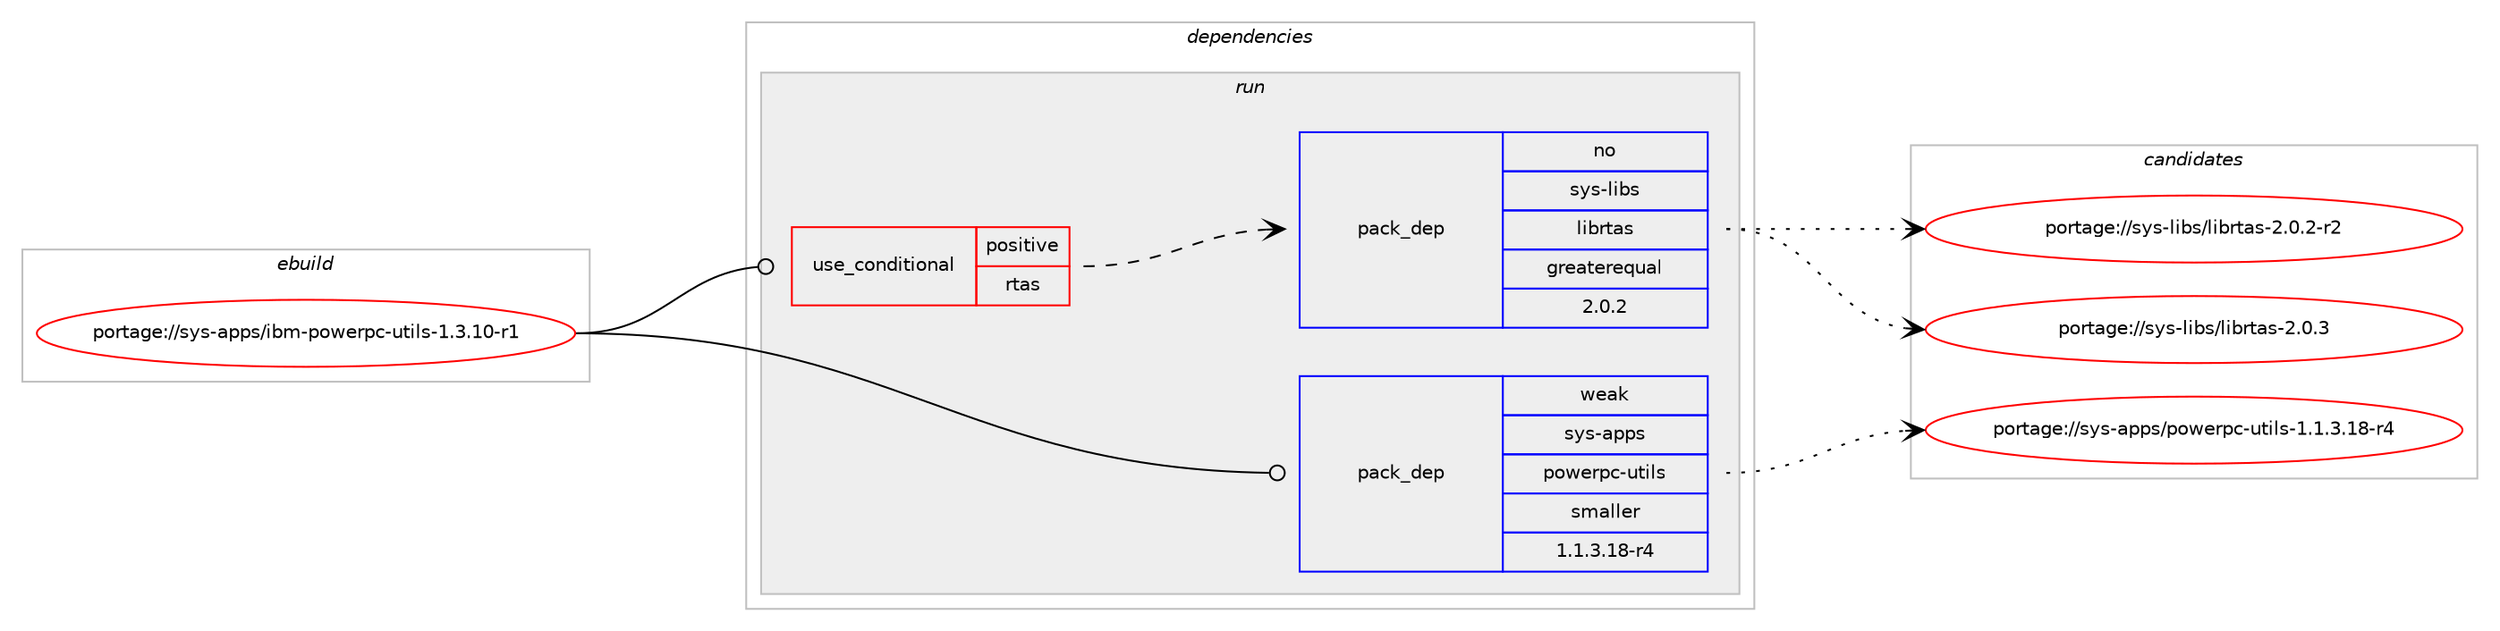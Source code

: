 digraph prolog {

# *************
# Graph options
# *************

newrank=true;
concentrate=true;
compound=true;
graph [rankdir=LR,fontname=Helvetica,fontsize=10,ranksep=1.5];#, ranksep=2.5, nodesep=0.2];
edge  [arrowhead=vee];
node  [fontname=Helvetica,fontsize=10];

# **********
# The ebuild
# **********

subgraph cluster_leftcol {
color=gray;
rank=same;
label=<<i>ebuild</i>>;
id [label="portage://sys-apps/ibm-powerpc-utils-1.3.10-r1", color=red, width=4, href="../sys-apps/ibm-powerpc-utils-1.3.10-r1.svg"];
}

# ****************
# The dependencies
# ****************

subgraph cluster_midcol {
color=gray;
label=<<i>dependencies</i>>;
subgraph cluster_compile {
fillcolor="#eeeeee";
style=filled;
label=<<i>compile</i>>;
}
subgraph cluster_compileandrun {
fillcolor="#eeeeee";
style=filled;
label=<<i>compile and run</i>>;
}
subgraph cluster_run {
fillcolor="#eeeeee";
style=filled;
label=<<i>run</i>>;
subgraph cond9886 {
dependency13887 [label=<<TABLE BORDER="0" CELLBORDER="1" CELLSPACING="0" CELLPADDING="4"><TR><TD ROWSPAN="3" CELLPADDING="10">use_conditional</TD></TR><TR><TD>positive</TD></TR><TR><TD>rtas</TD></TR></TABLE>>, shape=none, color=red];
subgraph pack3858 {
dependency13888 [label=<<TABLE BORDER="0" CELLBORDER="1" CELLSPACING="0" CELLPADDING="4" WIDTH="220"><TR><TD ROWSPAN="6" CELLPADDING="30">pack_dep</TD></TR><TR><TD WIDTH="110">no</TD></TR><TR><TD>sys-libs</TD></TR><TR><TD>librtas</TD></TR><TR><TD>greaterequal</TD></TR><TR><TD>2.0.2</TD></TR></TABLE>>, shape=none, color=blue];
}
dependency13887:e -> dependency13888:w [weight=20,style="dashed",arrowhead="vee"];
}
id:e -> dependency13887:w [weight=20,style="solid",arrowhead="odot"];
# *** BEGIN UNKNOWN DEPENDENCY TYPE (TODO) ***
# id -> package_dependency(portage://sys-apps/ibm-powerpc-utils-1.3.10-r1,run,no,sys-process,numactl,none,[,,],[],[])
# *** END UNKNOWN DEPENDENCY TYPE (TODO) ***

subgraph pack3859 {
dependency13889 [label=<<TABLE BORDER="0" CELLBORDER="1" CELLSPACING="0" CELLPADDING="4" WIDTH="220"><TR><TD ROWSPAN="6" CELLPADDING="30">pack_dep</TD></TR><TR><TD WIDTH="110">weak</TD></TR><TR><TD>sys-apps</TD></TR><TR><TD>powerpc-utils</TD></TR><TR><TD>smaller</TD></TR><TR><TD>1.1.3.18-r4</TD></TR></TABLE>>, shape=none, color=blue];
}
id:e -> dependency13889:w [weight=20,style="solid",arrowhead="odot"];
}
}

# **************
# The candidates
# **************

subgraph cluster_choices {
rank=same;
color=gray;
label=<<i>candidates</i>>;

subgraph choice3858 {
color=black;
nodesep=1;
choice11512111545108105981154710810598114116971154550464846504511450 [label="portage://sys-libs/librtas-2.0.2-r2", color=red, width=4,href="../sys-libs/librtas-2.0.2-r2.svg"];
choice1151211154510810598115471081059811411697115455046484651 [label="portage://sys-libs/librtas-2.0.3", color=red, width=4,href="../sys-libs/librtas-2.0.3.svg"];
dependency13888:e -> choice11512111545108105981154710810598114116971154550464846504511450:w [style=dotted,weight="100"];
dependency13888:e -> choice1151211154510810598115471081059811411697115455046484651:w [style=dotted,weight="100"];
}
subgraph choice3859 {
color=black;
nodesep=1;
choice11512111545971121121154711211111910111411299451171161051081154549464946514649564511452 [label="portage://sys-apps/powerpc-utils-1.1.3.18-r4", color=red, width=4,href="../sys-apps/powerpc-utils-1.1.3.18-r4.svg"];
dependency13889:e -> choice11512111545971121121154711211111910111411299451171161051081154549464946514649564511452:w [style=dotted,weight="100"];
}
}

}
